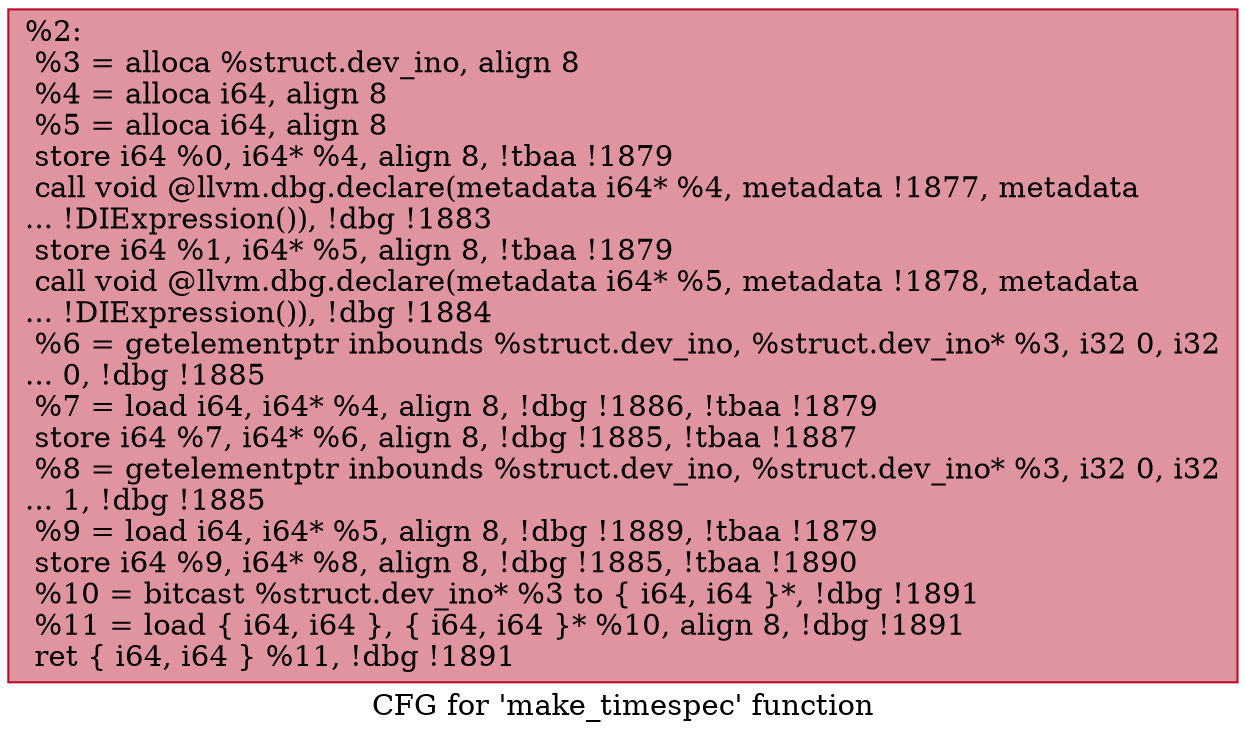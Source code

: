 digraph "CFG for 'make_timespec' function" {
	label="CFG for 'make_timespec' function";

	Node0x2553920 [shape=record,color="#b70d28ff", style=filled, fillcolor="#b70d2870",label="{%2:\l  %3 = alloca %struct.dev_ino, align 8\l  %4 = alloca i64, align 8\l  %5 = alloca i64, align 8\l  store i64 %0, i64* %4, align 8, !tbaa !1879\l  call void @llvm.dbg.declare(metadata i64* %4, metadata !1877, metadata\l... !DIExpression()), !dbg !1883\l  store i64 %1, i64* %5, align 8, !tbaa !1879\l  call void @llvm.dbg.declare(metadata i64* %5, metadata !1878, metadata\l... !DIExpression()), !dbg !1884\l  %6 = getelementptr inbounds %struct.dev_ino, %struct.dev_ino* %3, i32 0, i32\l... 0, !dbg !1885\l  %7 = load i64, i64* %4, align 8, !dbg !1886, !tbaa !1879\l  store i64 %7, i64* %6, align 8, !dbg !1885, !tbaa !1887\l  %8 = getelementptr inbounds %struct.dev_ino, %struct.dev_ino* %3, i32 0, i32\l... 1, !dbg !1885\l  %9 = load i64, i64* %5, align 8, !dbg !1889, !tbaa !1879\l  store i64 %9, i64* %8, align 8, !dbg !1885, !tbaa !1890\l  %10 = bitcast %struct.dev_ino* %3 to \{ i64, i64 \}*, !dbg !1891\l  %11 = load \{ i64, i64 \}, \{ i64, i64 \}* %10, align 8, !dbg !1891\l  ret \{ i64, i64 \} %11, !dbg !1891\l}"];
}

